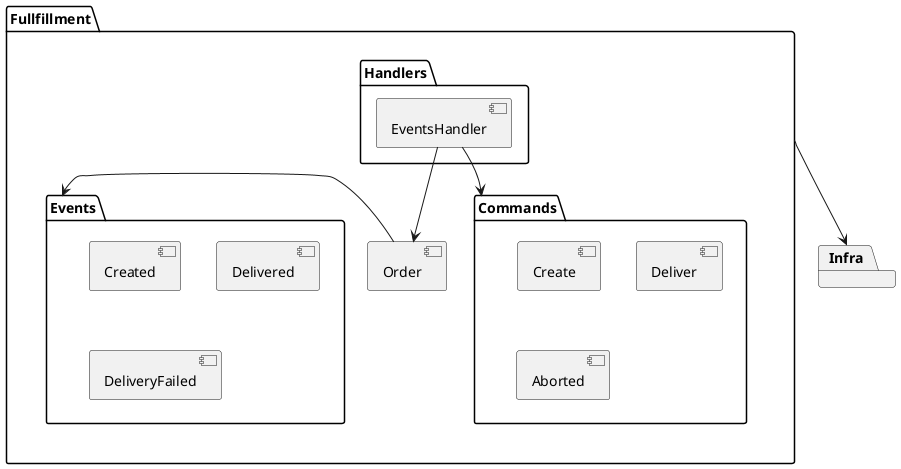 @startuml

package "Infra" {
}

package "Fullfillment" {
  package "Commands" {
    [Create]
    [Deliver]
    [Aborted]
  }

  package "Handlers" {
    [EventsHandler]
  }

  package "Events" {
    [Created]
    [Delivered]
    [DeliveryFailed]
    [Aborted]
  }

  EventsHandler --> [Commands]
  EventsHandler --> [Order]
  [Order] -> [Events]
}

Fullfillment --> Infra

@enduml